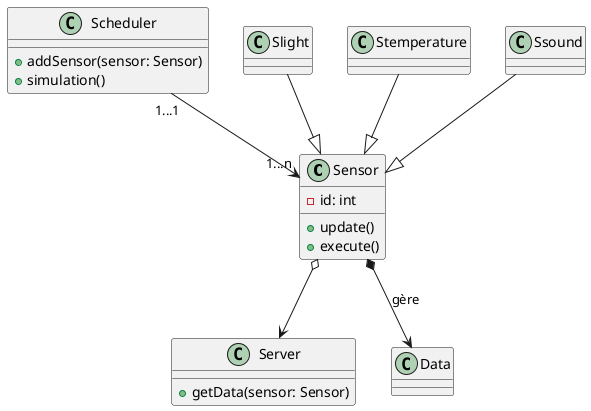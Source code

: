 @startuml

class Sensor{
    - id: int
    + update()
    + execute()
}

Sensor o--> Server
Sensor *--> Data: gère

class Scheduler{
    + addSensor(sensor: Sensor)
    + simulation()
}

Scheduler "1...1" --> "1...n" Sensor


class Server{
    + getData(sensor: Sensor)
}

class Data{

}

class Slight{}
class Stemperature{}
class Ssound{}

Slight --|> Sensor
Stemperature --|> Sensor
Ssound --|> Sensor

@enduml